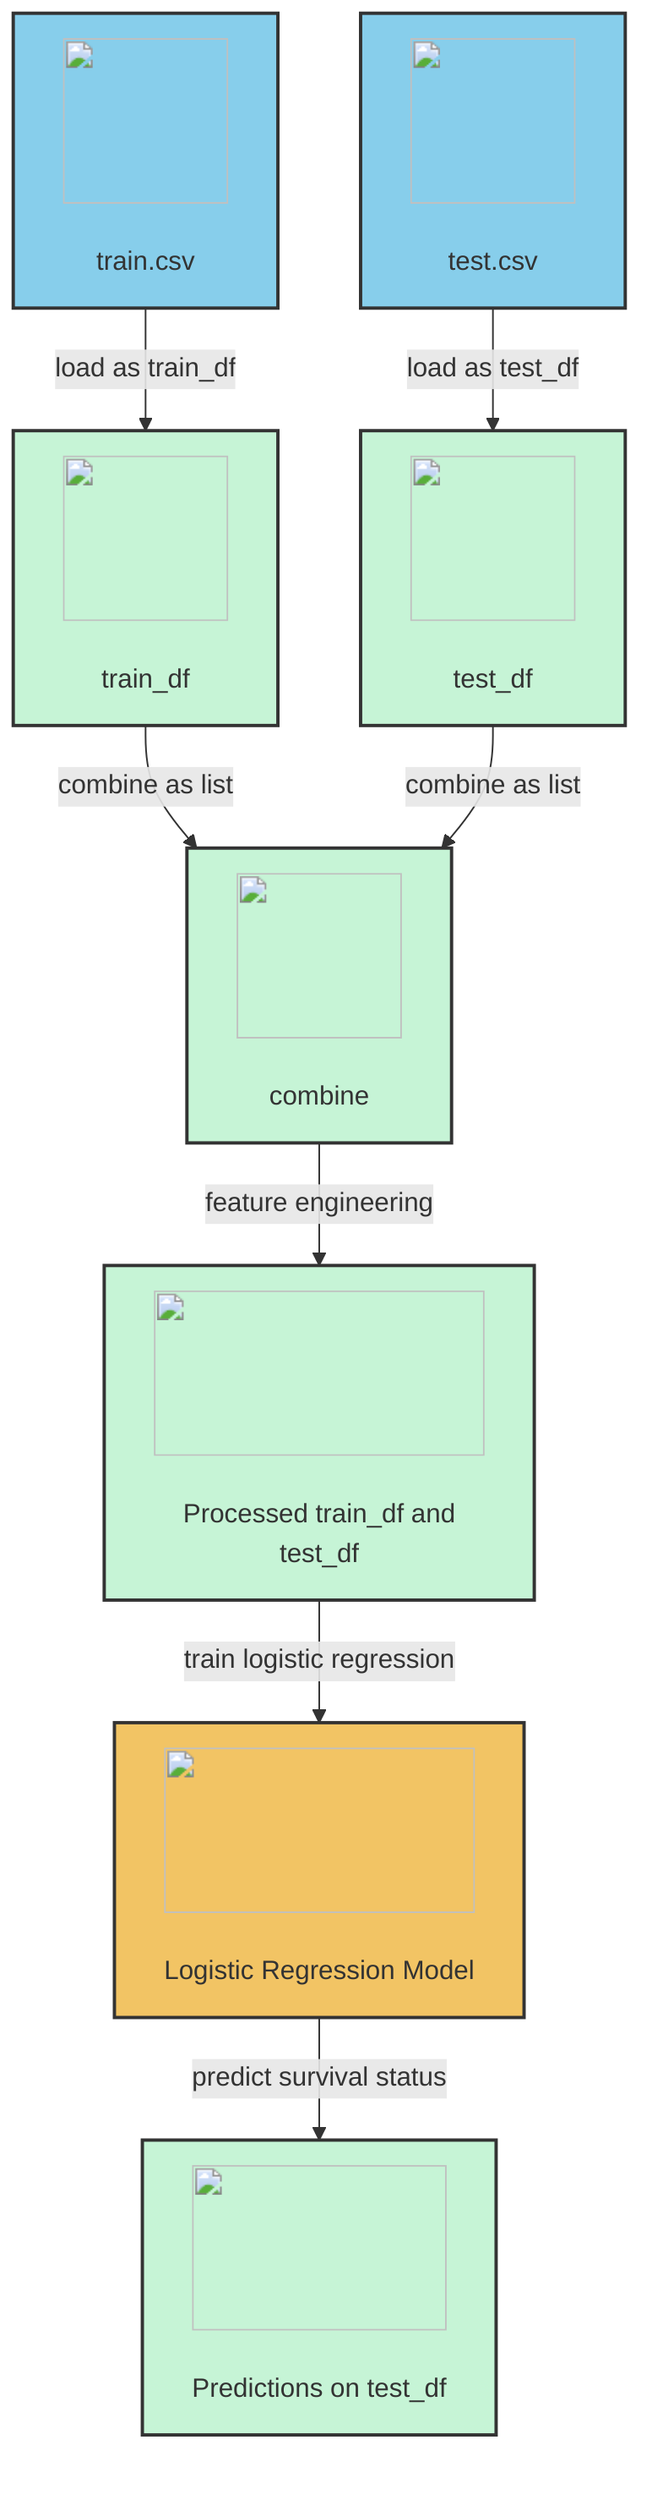 flowchart TD
    %% Data Sources
    A["<img src='icons/file.svg' width=100 height=100/> <br/> train.csv"] --> |"load as train_df"| B["<img src='icons/table.svg' width=100 height=100/> <br/> train_df"]
    A1["<img src='icons/file.svg' width=100 height=100/> <br/> test.csv"] --> |"load as test_df"| C["<img src='icons/table.svg' width=100 height=100/> <br/> test_df"]
    %% Combined Data
    B --> |"combine as list"| D["<img src='icons/column_split.svg' width=100 height=100/> <br/> combine"]
    C --> |"combine as list"| D
    %% Data Processing
    D --> |"feature engineering"| E["<img src='icons/row_split.svg' width=100 height=100/> <br/> Processed train_df and test_df"]
    %% Machine Learning Model
    E --> |"train logistic regression"| F["<img src='icons/brain.svg' width=100 height=100/> <br/> Logistic Regression Model"]
    F --> |"predict survival status"| G["<img src='icons/image.svg' width=100 height=100/> <br/> Predictions on test_df"]
    
    %% Comments explaining nodes
    classDef dataSource fill:#87CEEB,stroke:#333,stroke-width:2px;
    classDef dataVariable fill:#C6F4D6,stroke:#333,stroke-width:2px;
    classDef model fill:#F2C464,stroke:#333,stroke-width:2px;
    
    class A,A1 dataSource;
    class B,C,D,E,G dataVariable;
    class F model;